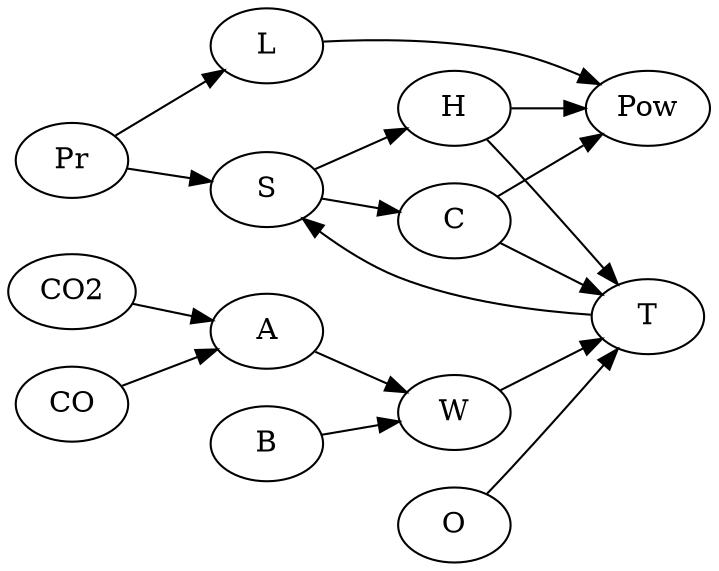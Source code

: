 digraph {
	graph [rankdir=LR]
	Pr -> L
	Pr -> S
	L -> Pow
	S -> H
	H -> Pow
	S -> C
	C -> Pow
	H -> T
	C -> T
	CO -> A
	CO2 -> A
	A -> W
	B -> W
	O -> T
	W -> T
	T -> S
}
